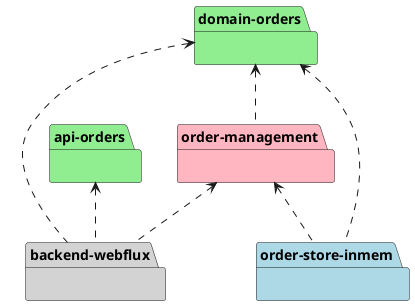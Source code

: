 @startuml
  "domain-orders" <.. "order-management"
  "domain-orders" <.. "backend-webflux"
  "domain-orders" <.. "order-store-inmem"

  "api-orders" <.. "backend-webflux"

  "order-management" <.. "backend-webflux"
  "order-management" <.. "order-store-inmem"

  package backend-webflux #lightgrey {
  }
  package order-store-inmem #lightblue {
  }
  package order-management #lightpink {
  }
  package domain-orders #lightgreen {
  }
  package api-orders #lightgreen {
  }
@enduml
